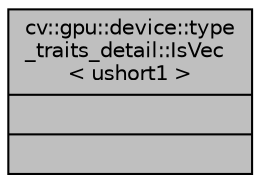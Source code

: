 digraph "cv::gpu::device::type_traits_detail::IsVec&lt; ushort1 &gt;"
{
 // LATEX_PDF_SIZE
  edge [fontname="Helvetica",fontsize="10",labelfontname="Helvetica",labelfontsize="10"];
  node [fontname="Helvetica",fontsize="10",shape=record];
  Node1 [label="{cv::gpu::device::type\l_traits_detail::IsVec\l\< ushort1 \>\n||}",height=0.2,width=0.4,color="black", fillcolor="grey75", style="filled", fontcolor="black",tooltip=" "];
}
